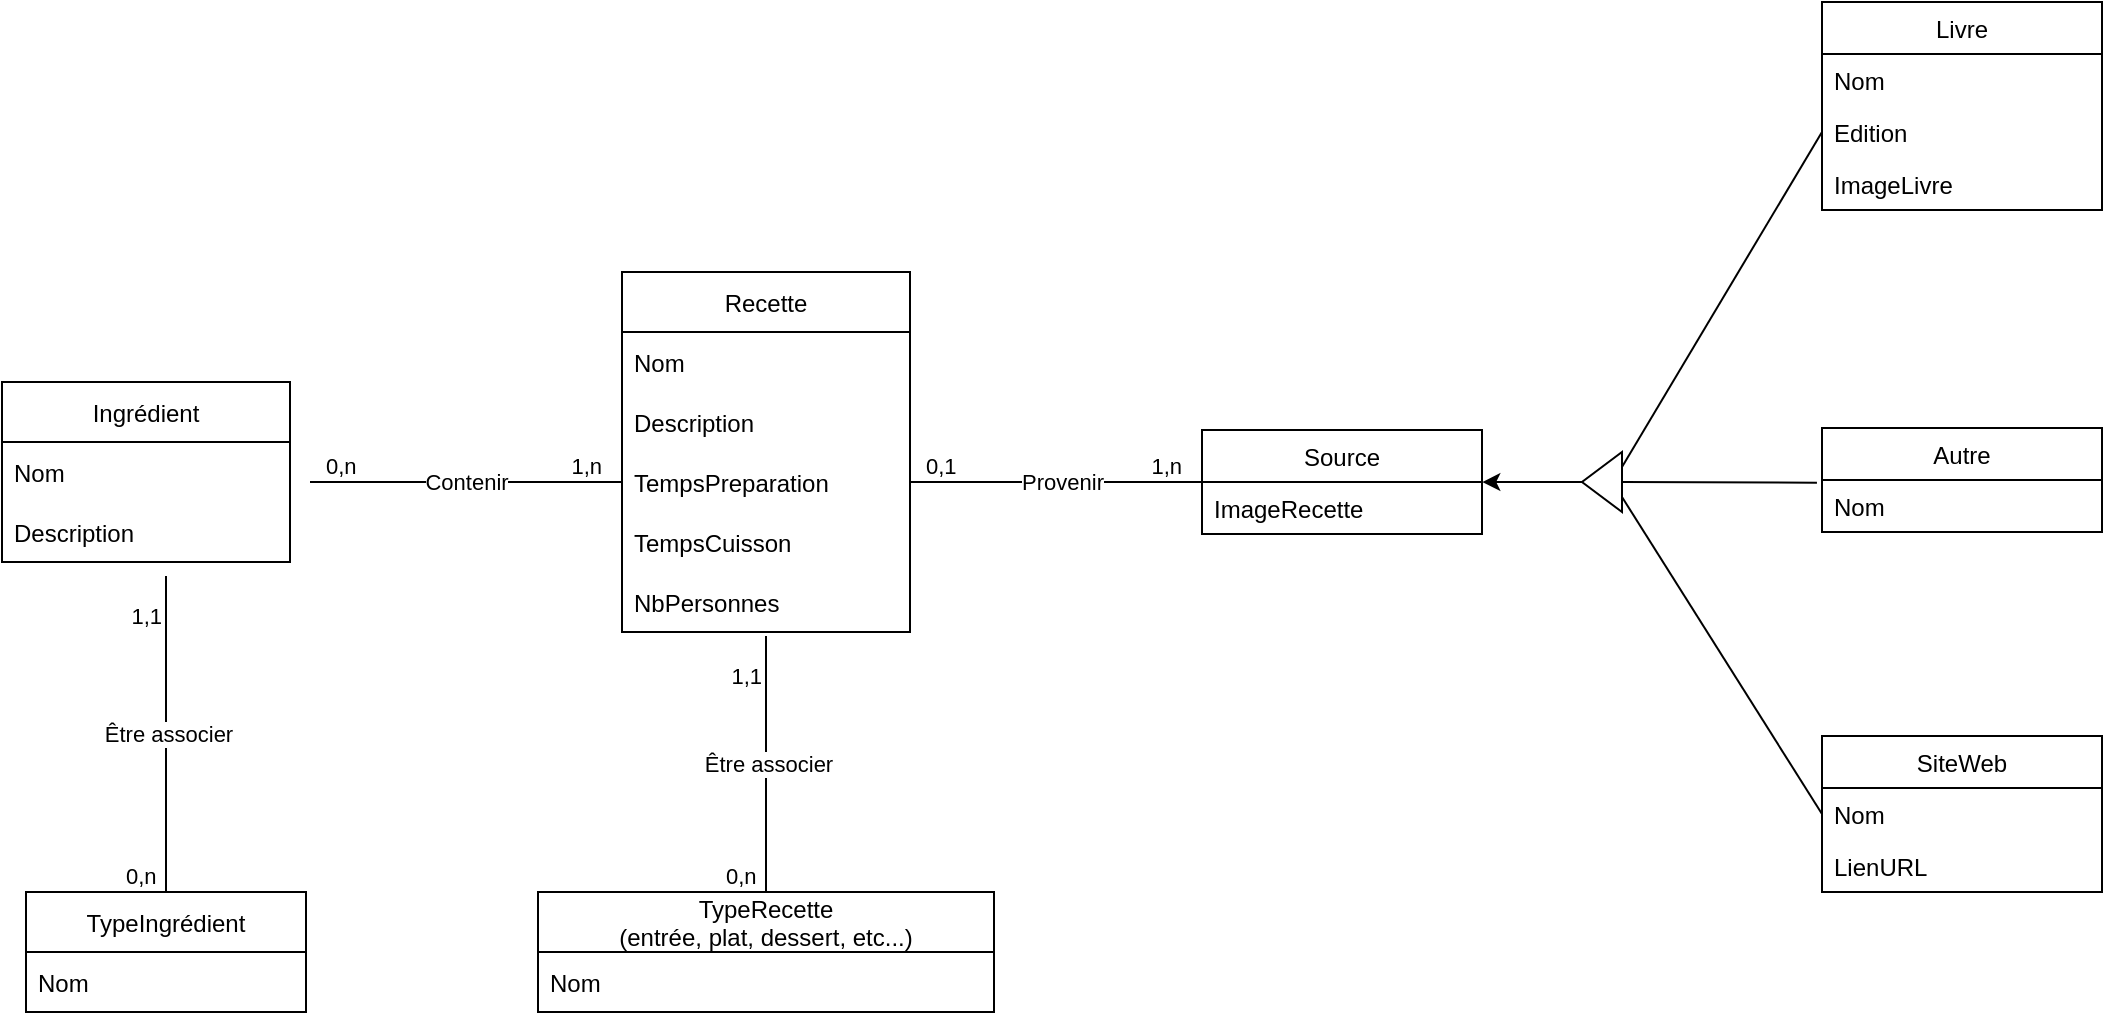 <mxfile version="15.9.4" type="device"><diagram id="C5RBs43oDa-KdzZeNtuy" name="Page-1"><mxGraphModel dx="1422" dy="762" grid="1" gridSize="10" guides="1" tooltips="1" connect="1" arrows="1" fold="1" page="1" pageScale="1" pageWidth="1169" pageHeight="827" math="0" shadow="0"><root><mxCell id="WIyWlLk6GJQsqaUBKTNV-0"/><mxCell id="WIyWlLk6GJQsqaUBKTNV-1" parent="WIyWlLk6GJQsqaUBKTNV-0"/><mxCell id="tSf_-lcUKTRlhBCHwoo7-0" value="Recette" style="swimlane;fontStyle=0;childLayout=stackLayout;horizontal=1;startSize=30;horizontalStack=0;resizeParent=1;resizeParentMax=0;resizeLast=0;collapsible=1;marginBottom=0;" parent="WIyWlLk6GJQsqaUBKTNV-1" vertex="1"><mxGeometry x="400" y="215" width="144" height="180" as="geometry"/></mxCell><mxCell id="tSf_-lcUKTRlhBCHwoo7-1" value="Nom" style="text;strokeColor=none;fillColor=none;align=left;verticalAlign=middle;spacingLeft=4;spacingRight=4;overflow=hidden;points=[[0,0.5],[1,0.5]];portConstraint=eastwest;rotatable=0;" parent="tSf_-lcUKTRlhBCHwoo7-0" vertex="1"><mxGeometry y="30" width="144" height="30" as="geometry"/></mxCell><mxCell id="tSf_-lcUKTRlhBCHwoo7-2" value="Description" style="text;strokeColor=none;fillColor=none;align=left;verticalAlign=middle;spacingLeft=4;spacingRight=4;overflow=hidden;points=[[0,0.5],[1,0.5]];portConstraint=eastwest;rotatable=0;" parent="tSf_-lcUKTRlhBCHwoo7-0" vertex="1"><mxGeometry y="60" width="144" height="30" as="geometry"/></mxCell><mxCell id="tSf_-lcUKTRlhBCHwoo7-3" value="TempsPreparation" style="text;strokeColor=none;fillColor=none;align=left;verticalAlign=middle;spacingLeft=4;spacingRight=4;overflow=hidden;points=[[0,0.5],[1,0.5]];portConstraint=eastwest;rotatable=0;" parent="tSf_-lcUKTRlhBCHwoo7-0" vertex="1"><mxGeometry y="90" width="144" height="30" as="geometry"/></mxCell><mxCell id="tSf_-lcUKTRlhBCHwoo7-4" value="TempsCuisson" style="text;strokeColor=none;fillColor=none;align=left;verticalAlign=middle;spacingLeft=4;spacingRight=4;overflow=hidden;points=[[0,0.5],[1,0.5]];portConstraint=eastwest;rotatable=0;" parent="tSf_-lcUKTRlhBCHwoo7-0" vertex="1"><mxGeometry y="120" width="144" height="30" as="geometry"/></mxCell><mxCell id="tSf_-lcUKTRlhBCHwoo7-5" value="NbPersonnes" style="text;strokeColor=none;fillColor=none;align=left;verticalAlign=middle;spacingLeft=4;spacingRight=4;overflow=hidden;points=[[0,0.5],[1,0.5]];portConstraint=eastwest;rotatable=0;" parent="tSf_-lcUKTRlhBCHwoo7-0" vertex="1"><mxGeometry y="150" width="144" height="30" as="geometry"/></mxCell><mxCell id="tSf_-lcUKTRlhBCHwoo7-6" value="Ingrédient" style="swimlane;fontStyle=0;childLayout=stackLayout;horizontal=1;startSize=30;horizontalStack=0;resizeParent=1;resizeParentMax=0;resizeLast=0;collapsible=1;marginBottom=0;" parent="WIyWlLk6GJQsqaUBKTNV-1" vertex="1"><mxGeometry x="90" y="270" width="144" height="90" as="geometry"/></mxCell><mxCell id="tSf_-lcUKTRlhBCHwoo7-7" value="Nom" style="text;strokeColor=none;fillColor=none;align=left;verticalAlign=middle;spacingLeft=4;spacingRight=4;overflow=hidden;points=[[0,0.5],[1,0.5]];portConstraint=eastwest;rotatable=0;" parent="tSf_-lcUKTRlhBCHwoo7-6" vertex="1"><mxGeometry y="30" width="144" height="30" as="geometry"/></mxCell><mxCell id="tSf_-lcUKTRlhBCHwoo7-8" value="Description" style="text;strokeColor=none;fillColor=none;align=left;verticalAlign=middle;spacingLeft=4;spacingRight=4;overflow=hidden;points=[[0,0.5],[1,0.5]];portConstraint=eastwest;rotatable=0;" parent="tSf_-lcUKTRlhBCHwoo7-6" vertex="1"><mxGeometry y="60" width="144" height="30" as="geometry"/></mxCell><mxCell id="tSf_-lcUKTRlhBCHwoo7-12" value="" style="endArrow=none;html=1;rounded=0;exitX=1;exitY=0.5;exitDx=0;exitDy=0;entryX=0;entryY=0.5;entryDx=0;entryDy=0;endFill=0;" parent="WIyWlLk6GJQsqaUBKTNV-1" target="tSf_-lcUKTRlhBCHwoo7-3" edge="1"><mxGeometry relative="1" as="geometry"><mxPoint x="244" y="320" as="sourcePoint"/><mxPoint x="370" y="485" as="targetPoint"/></mxGeometry></mxCell><mxCell id="tSf_-lcUKTRlhBCHwoo7-13" value="Contenir" style="edgeLabel;resizable=0;html=1;align=center;verticalAlign=middle;" parent="tSf_-lcUKTRlhBCHwoo7-12" connectable="0" vertex="1"><mxGeometry relative="1" as="geometry"/></mxCell><mxCell id="tSf_-lcUKTRlhBCHwoo7-14" value="0,n" style="edgeLabel;resizable=0;html=1;align=left;verticalAlign=bottom;" parent="tSf_-lcUKTRlhBCHwoo7-12" connectable="0" vertex="1"><mxGeometry x="-1" relative="1" as="geometry"><mxPoint x="6" as="offset"/></mxGeometry></mxCell><mxCell id="tSf_-lcUKTRlhBCHwoo7-15" value="1,n" style="edgeLabel;resizable=0;html=1;align=right;verticalAlign=bottom;" parent="tSf_-lcUKTRlhBCHwoo7-12" connectable="0" vertex="1"><mxGeometry x="1" relative="1" as="geometry"><mxPoint x="-10" as="offset"/></mxGeometry></mxCell><mxCell id="tSf_-lcUKTRlhBCHwoo7-17" value="TypeRecette &#10;(entrée, plat, dessert, etc...)" style="swimlane;fontStyle=0;childLayout=stackLayout;horizontal=1;startSize=30;horizontalStack=0;resizeParent=1;resizeParentMax=0;resizeLast=0;collapsible=1;marginBottom=0;" parent="WIyWlLk6GJQsqaUBKTNV-1" vertex="1"><mxGeometry x="358" y="525" width="228" height="60" as="geometry"/></mxCell><mxCell id="tSf_-lcUKTRlhBCHwoo7-18" value="Nom" style="text;strokeColor=none;fillColor=none;align=left;verticalAlign=middle;spacingLeft=4;spacingRight=4;overflow=hidden;points=[[0,0.5],[1,0.5]];portConstraint=eastwest;rotatable=0;" parent="tSf_-lcUKTRlhBCHwoo7-17" vertex="1"><mxGeometry y="30" width="228" height="30" as="geometry"/></mxCell><mxCell id="tSf_-lcUKTRlhBCHwoo7-21" value="TypeIngrédient" style="swimlane;fontStyle=0;childLayout=stackLayout;horizontal=1;startSize=30;horizontalStack=0;resizeParent=1;resizeParentMax=0;resizeLast=0;collapsible=1;marginBottom=0;" parent="WIyWlLk6GJQsqaUBKTNV-1" vertex="1"><mxGeometry x="102" y="525" width="140" height="60" as="geometry"/></mxCell><mxCell id="tSf_-lcUKTRlhBCHwoo7-22" value="Nom" style="text;strokeColor=none;fillColor=none;align=left;verticalAlign=middle;spacingLeft=4;spacingRight=4;overflow=hidden;points=[[0,0.5],[1,0.5]];portConstraint=eastwest;rotatable=0;" parent="tSf_-lcUKTRlhBCHwoo7-21" vertex="1"><mxGeometry y="30" width="140" height="30" as="geometry"/></mxCell><mxCell id="tSf_-lcUKTRlhBCHwoo7-25" value="" style="endArrow=none;html=1;rounded=0;exitX=0.5;exitY=0;exitDx=0;exitDy=0;entryX=0.5;entryY=1.067;entryDx=0;entryDy=0;entryPerimeter=0;endFill=0;" parent="WIyWlLk6GJQsqaUBKTNV-1" source="tSf_-lcUKTRlhBCHwoo7-17" target="tSf_-lcUKTRlhBCHwoo7-5" edge="1"><mxGeometry relative="1" as="geometry"><mxPoint x="174" y="330" as="sourcePoint"/><mxPoint x="410" y="330" as="targetPoint"/></mxGeometry></mxCell><mxCell id="tSf_-lcUKTRlhBCHwoo7-26" value="Être associer" style="edgeLabel;resizable=0;html=1;align=center;verticalAlign=middle;" parent="tSf_-lcUKTRlhBCHwoo7-25" connectable="0" vertex="1"><mxGeometry relative="1" as="geometry"><mxPoint x="1" as="offset"/></mxGeometry></mxCell><mxCell id="tSf_-lcUKTRlhBCHwoo7-27" value="0,n" style="edgeLabel;resizable=0;html=1;align=left;verticalAlign=bottom;" parent="tSf_-lcUKTRlhBCHwoo7-25" connectable="0" vertex="1"><mxGeometry x="-1" relative="1" as="geometry"><mxPoint x="-22" as="offset"/></mxGeometry></mxCell><mxCell id="tSf_-lcUKTRlhBCHwoo7-28" value="1,1" style="edgeLabel;resizable=0;html=1;align=right;verticalAlign=bottom;" parent="tSf_-lcUKTRlhBCHwoo7-25" connectable="0" vertex="1"><mxGeometry x="1" relative="1" as="geometry"><mxPoint x="-2" y="28" as="offset"/></mxGeometry></mxCell><mxCell id="tSf_-lcUKTRlhBCHwoo7-30" value="" style="endArrow=none;html=1;rounded=0;exitX=0.5;exitY=0;exitDx=0;exitDy=0;entryX=0.5;entryY=1.067;entryDx=0;entryDy=0;entryPerimeter=0;endFill=0;" parent="WIyWlLk6GJQsqaUBKTNV-1" source="tSf_-lcUKTRlhBCHwoo7-21" edge="1"><mxGeometry relative="1" as="geometry"><mxPoint x="160" y="522.99" as="sourcePoint"/><mxPoint x="172" y="367.01" as="targetPoint"/></mxGeometry></mxCell><mxCell id="tSf_-lcUKTRlhBCHwoo7-31" value="Être associer" style="edgeLabel;resizable=0;html=1;align=center;verticalAlign=middle;" parent="tSf_-lcUKTRlhBCHwoo7-30" connectable="0" vertex="1"><mxGeometry relative="1" as="geometry"><mxPoint x="1" as="offset"/></mxGeometry></mxCell><mxCell id="tSf_-lcUKTRlhBCHwoo7-32" value="0,n" style="edgeLabel;resizable=0;html=1;align=left;verticalAlign=bottom;" parent="tSf_-lcUKTRlhBCHwoo7-30" connectable="0" vertex="1"><mxGeometry x="-1" relative="1" as="geometry"><mxPoint x="-22" as="offset"/></mxGeometry></mxCell><mxCell id="tSf_-lcUKTRlhBCHwoo7-33" value="1,1" style="edgeLabel;resizable=0;html=1;align=right;verticalAlign=bottom;" parent="tSf_-lcUKTRlhBCHwoo7-30" connectable="0" vertex="1"><mxGeometry x="1" relative="1" as="geometry"><mxPoint x="-2" y="28" as="offset"/></mxGeometry></mxCell><mxCell id="tSf_-lcUKTRlhBCHwoo7-34" value="Source" style="swimlane;fontStyle=0;childLayout=stackLayout;horizontal=1;startSize=26;fillColor=none;horizontalStack=0;resizeParent=1;resizeParentMax=0;resizeLast=0;collapsible=1;marginBottom=0;" parent="WIyWlLk6GJQsqaUBKTNV-1" vertex="1"><mxGeometry x="690" y="294" width="140" height="52" as="geometry"/></mxCell><mxCell id="tSf_-lcUKTRlhBCHwoo7-37" value="ImageRecette" style="text;strokeColor=none;fillColor=none;align=left;verticalAlign=top;spacingLeft=4;spacingRight=4;overflow=hidden;rotatable=0;points=[[0,0.5],[1,0.5]];portConstraint=eastwest;" parent="tSf_-lcUKTRlhBCHwoo7-34" vertex="1"><mxGeometry y="26" width="140" height="26" as="geometry"/></mxCell><mxCell id="tSf_-lcUKTRlhBCHwoo7-38" value="" style="endArrow=none;html=1;rounded=0;exitX=1;exitY=0.5;exitDx=0;exitDy=0;endFill=0;entryX=0;entryY=0.5;entryDx=0;entryDy=0;" parent="WIyWlLk6GJQsqaUBKTNV-1" source="tSf_-lcUKTRlhBCHwoo7-3" target="tSf_-lcUKTRlhBCHwoo7-34" edge="1"><mxGeometry relative="1" as="geometry"><mxPoint x="434" y="145" as="sourcePoint"/><mxPoint x="690" y="320.0" as="targetPoint"/><Array as="points"><mxPoint x="620" y="320"/></Array></mxGeometry></mxCell><mxCell id="tSf_-lcUKTRlhBCHwoo7-39" value="Provenir" style="edgeLabel;resizable=0;html=1;align=center;verticalAlign=middle;" parent="tSf_-lcUKTRlhBCHwoo7-38" connectable="0" vertex="1"><mxGeometry relative="1" as="geometry"><mxPoint x="3" as="offset"/></mxGeometry></mxCell><mxCell id="tSf_-lcUKTRlhBCHwoo7-40" value="0,1" style="edgeLabel;resizable=0;html=1;align=left;verticalAlign=bottom;" parent="tSf_-lcUKTRlhBCHwoo7-38" connectable="0" vertex="1"><mxGeometry x="-1" relative="1" as="geometry"><mxPoint x="6" as="offset"/></mxGeometry></mxCell><mxCell id="tSf_-lcUKTRlhBCHwoo7-41" value="1,n" style="edgeLabel;resizable=0;html=1;align=right;verticalAlign=bottom;" parent="tSf_-lcUKTRlhBCHwoo7-38" connectable="0" vertex="1"><mxGeometry x="1" relative="1" as="geometry"><mxPoint x="-10" as="offset"/></mxGeometry></mxCell><mxCell id="tSf_-lcUKTRlhBCHwoo7-44" value="" style="triangle;whiteSpace=wrap;html=1;rotation=-180;" parent="WIyWlLk6GJQsqaUBKTNV-1" vertex="1"><mxGeometry x="880" y="305" width="20" height="30" as="geometry"/></mxCell><mxCell id="tSf_-lcUKTRlhBCHwoo7-45" value="" style="endArrow=classic;html=1;rounded=0;exitX=1;exitY=0.5;exitDx=0;exitDy=0;entryX=1.001;entryY=0.001;entryDx=0;entryDy=0;entryPerimeter=0;startArrow=none;startFill=0;endFill=1;" parent="WIyWlLk6GJQsqaUBKTNV-1" source="tSf_-lcUKTRlhBCHwoo7-44" target="tSf_-lcUKTRlhBCHwoo7-37" edge="1"><mxGeometry width="50" height="50" relative="1" as="geometry"><mxPoint x="540" y="280" as="sourcePoint"/><mxPoint x="850" y="320" as="targetPoint"/></mxGeometry></mxCell><mxCell id="tSf_-lcUKTRlhBCHwoo7-46" value="Livre" style="swimlane;fontStyle=0;childLayout=stackLayout;horizontal=1;startSize=26;fillColor=none;horizontalStack=0;resizeParent=1;resizeParentMax=0;resizeLast=0;collapsible=1;marginBottom=0;" parent="WIyWlLk6GJQsqaUBKTNV-1" vertex="1"><mxGeometry x="1000" y="80" width="140" height="104" as="geometry"/></mxCell><mxCell id="tSf_-lcUKTRlhBCHwoo7-47" value="Nom" style="text;strokeColor=none;fillColor=none;align=left;verticalAlign=top;spacingLeft=4;spacingRight=4;overflow=hidden;rotatable=0;points=[[0,0.5],[1,0.5]];portConstraint=eastwest;" parent="tSf_-lcUKTRlhBCHwoo7-46" vertex="1"><mxGeometry y="26" width="140" height="26" as="geometry"/></mxCell><mxCell id="tSf_-lcUKTRlhBCHwoo7-48" value="Edition" style="text;strokeColor=none;fillColor=none;align=left;verticalAlign=top;spacingLeft=4;spacingRight=4;overflow=hidden;rotatable=0;points=[[0,0.5],[1,0.5]];portConstraint=eastwest;" parent="tSf_-lcUKTRlhBCHwoo7-46" vertex="1"><mxGeometry y="52" width="140" height="26" as="geometry"/></mxCell><mxCell id="tSf_-lcUKTRlhBCHwoo7-50" value="ImageLivre" style="text;strokeColor=none;fillColor=none;align=left;verticalAlign=top;spacingLeft=4;spacingRight=4;overflow=hidden;rotatable=0;points=[[0,0.5],[1,0.5]];portConstraint=eastwest;" parent="tSf_-lcUKTRlhBCHwoo7-46" vertex="1"><mxGeometry y="78" width="140" height="26" as="geometry"/></mxCell><mxCell id="tSf_-lcUKTRlhBCHwoo7-51" value="" style="endArrow=none;html=1;rounded=0;exitX=0;exitY=0.5;exitDx=0;exitDy=0;entryX=0;entryY=0.75;entryDx=0;entryDy=0;" parent="WIyWlLk6GJQsqaUBKTNV-1" source="tSf_-lcUKTRlhBCHwoo7-48" target="tSf_-lcUKTRlhBCHwoo7-44" edge="1"><mxGeometry width="50" height="50" relative="1" as="geometry"><mxPoint x="890" y="330" as="sourcePoint"/><mxPoint x="840.14" y="330.026" as="targetPoint"/></mxGeometry></mxCell><mxCell id="tSf_-lcUKTRlhBCHwoo7-52" value="SiteWeb" style="swimlane;fontStyle=0;childLayout=stackLayout;horizontal=1;startSize=26;fillColor=none;horizontalStack=0;resizeParent=1;resizeParentMax=0;resizeLast=0;collapsible=1;marginBottom=0;" parent="WIyWlLk6GJQsqaUBKTNV-1" vertex="1"><mxGeometry x="1000" y="447" width="140" height="78" as="geometry"/></mxCell><mxCell id="tSf_-lcUKTRlhBCHwoo7-53" value="Nom" style="text;strokeColor=none;fillColor=none;align=left;verticalAlign=top;spacingLeft=4;spacingRight=4;overflow=hidden;rotatable=0;points=[[0,0.5],[1,0.5]];portConstraint=eastwest;" parent="tSf_-lcUKTRlhBCHwoo7-52" vertex="1"><mxGeometry y="26" width="140" height="26" as="geometry"/></mxCell><mxCell id="tSf_-lcUKTRlhBCHwoo7-55" value="LienURL" style="text;strokeColor=none;fillColor=none;align=left;verticalAlign=top;spacingLeft=4;spacingRight=4;overflow=hidden;rotatable=0;points=[[0,0.5],[1,0.5]];portConstraint=eastwest;" parent="tSf_-lcUKTRlhBCHwoo7-52" vertex="1"><mxGeometry y="52" width="140" height="26" as="geometry"/></mxCell><mxCell id="tSf_-lcUKTRlhBCHwoo7-57" value="" style="endArrow=none;html=1;rounded=0;exitX=0;exitY=0.5;exitDx=0;exitDy=0;entryX=0;entryY=0.25;entryDx=0;entryDy=0;" parent="WIyWlLk6GJQsqaUBKTNV-1" source="tSf_-lcUKTRlhBCHwoo7-53" target="tSf_-lcUKTRlhBCHwoo7-44" edge="1"><mxGeometry width="50" height="50" relative="1" as="geometry"><mxPoint x="1010" y="175" as="sourcePoint"/><mxPoint x="910" y="322.5" as="targetPoint"/></mxGeometry></mxCell><mxCell id="tSf_-lcUKTRlhBCHwoo7-58" value="Autre" style="swimlane;fontStyle=0;childLayout=stackLayout;horizontal=1;startSize=26;fillColor=none;horizontalStack=0;resizeParent=1;resizeParentMax=0;resizeLast=0;collapsible=1;marginBottom=0;" parent="WIyWlLk6GJQsqaUBKTNV-1" vertex="1"><mxGeometry x="1000" y="293" width="140" height="52" as="geometry"/></mxCell><mxCell id="tSf_-lcUKTRlhBCHwoo7-59" value="Nom" style="text;strokeColor=none;fillColor=none;align=left;verticalAlign=top;spacingLeft=4;spacingRight=4;overflow=hidden;rotatable=0;points=[[0,0.5],[1,0.5]];portConstraint=eastwest;" parent="tSf_-lcUKTRlhBCHwoo7-58" vertex="1"><mxGeometry y="26" width="140" height="26" as="geometry"/></mxCell><mxCell id="tSf_-lcUKTRlhBCHwoo7-61" value="" style="endArrow=none;html=1;rounded=0;exitX=-0.018;exitY=0.051;exitDx=0;exitDy=0;entryX=0;entryY=0.5;entryDx=0;entryDy=0;exitPerimeter=0;" parent="WIyWlLk6GJQsqaUBKTNV-1" source="tSf_-lcUKTRlhBCHwoo7-59" target="tSf_-lcUKTRlhBCHwoo7-44" edge="1"><mxGeometry width="50" height="50" relative="1" as="geometry"><mxPoint x="1010" y="155" as="sourcePoint"/><mxPoint x="910" y="322.5" as="targetPoint"/></mxGeometry></mxCell></root></mxGraphModel></diagram></mxfile>